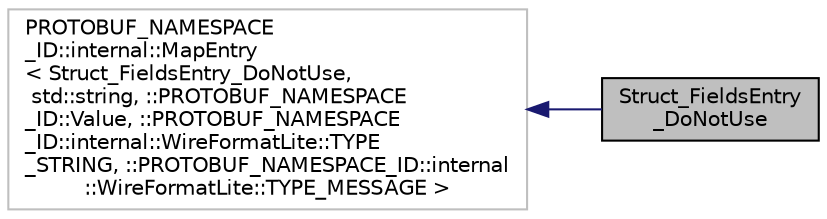 digraph "Struct_FieldsEntry_DoNotUse"
{
 // LATEX_PDF_SIZE
  edge [fontname="Helvetica",fontsize="10",labelfontname="Helvetica",labelfontsize="10"];
  node [fontname="Helvetica",fontsize="10",shape=record];
  rankdir="LR";
  Node1 [label="Struct_FieldsEntry\l_DoNotUse",height=0.2,width=0.4,color="black", fillcolor="grey75", style="filled", fontcolor="black",tooltip=" "];
  Node2 -> Node1 [dir="back",color="midnightblue",fontsize="10",style="solid",fontname="Helvetica"];
  Node2 [label="PROTOBUF_NAMESPACE\l_ID::internal::MapEntry\l\< Struct_FieldsEntry_DoNotUse,\l std::string, ::PROTOBUF_NAMESPACE\l_ID::Value, ::PROTOBUF_NAMESPACE\l_ID::internal::WireFormatLite::TYPE\l_STRING, ::PROTOBUF_NAMESPACE_ID::internal\l::WireFormatLite::TYPE_MESSAGE \>",height=0.2,width=0.4,color="grey75", fillcolor="white", style="filled",tooltip=" "];
}
